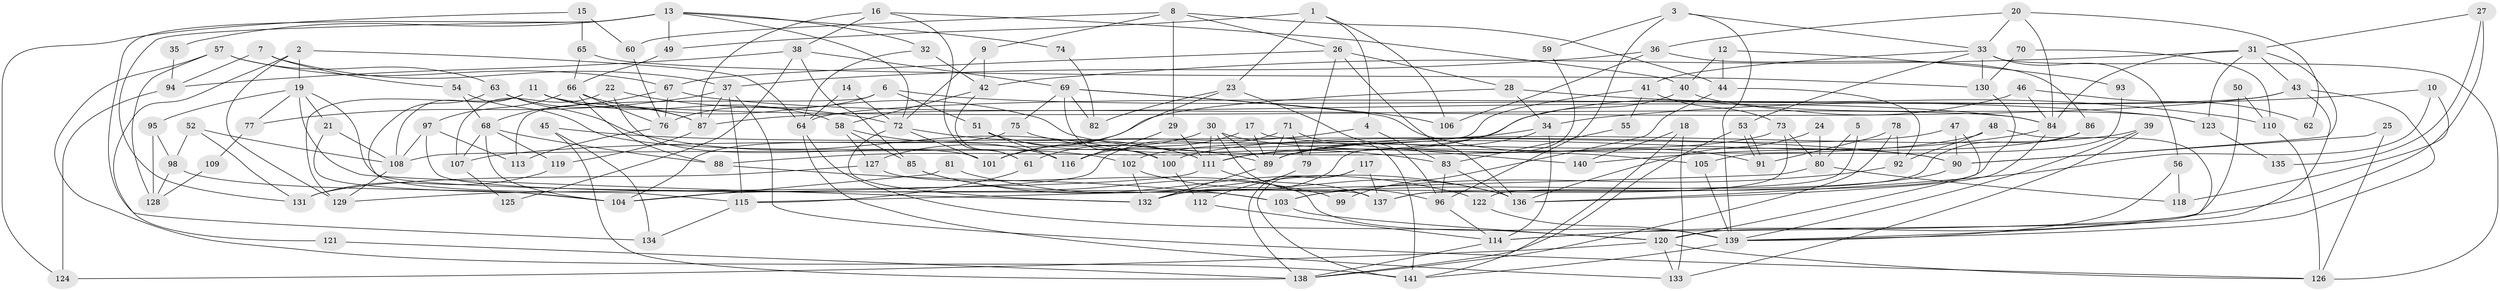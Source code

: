 // Generated by graph-tools (version 1.1) at 2025/36/03/09/25 02:36:10]
// undirected, 141 vertices, 282 edges
graph export_dot {
graph [start="1"]
  node [color=gray90,style=filled];
  1;
  2;
  3;
  4;
  5;
  6;
  7;
  8;
  9;
  10;
  11;
  12;
  13;
  14;
  15;
  16;
  17;
  18;
  19;
  20;
  21;
  22;
  23;
  24;
  25;
  26;
  27;
  28;
  29;
  30;
  31;
  32;
  33;
  34;
  35;
  36;
  37;
  38;
  39;
  40;
  41;
  42;
  43;
  44;
  45;
  46;
  47;
  48;
  49;
  50;
  51;
  52;
  53;
  54;
  55;
  56;
  57;
  58;
  59;
  60;
  61;
  62;
  63;
  64;
  65;
  66;
  67;
  68;
  69;
  70;
  71;
  72;
  73;
  74;
  75;
  76;
  77;
  78;
  79;
  80;
  81;
  82;
  83;
  84;
  85;
  86;
  87;
  88;
  89;
  90;
  91;
  92;
  93;
  94;
  95;
  96;
  97;
  98;
  99;
  100;
  101;
  102;
  103;
  104;
  105;
  106;
  107;
  108;
  109;
  110;
  111;
  112;
  113;
  114;
  115;
  116;
  117;
  118;
  119;
  120;
  121;
  122;
  123;
  124;
  125;
  126;
  127;
  128;
  129;
  130;
  131;
  132;
  133;
  134;
  135;
  136;
  137;
  138;
  139;
  140;
  141;
  1 -- 49;
  1 -- 106;
  1 -- 4;
  1 -- 23;
  2 -- 129;
  2 -- 19;
  2 -- 64;
  2 -- 121;
  3 -- 33;
  3 -- 96;
  3 -- 59;
  3 -- 139;
  4 -- 101;
  4 -- 83;
  5 -- 80;
  5 -- 122;
  6 -- 51;
  6 -- 76;
  6 -- 113;
  6 -- 123;
  7 -- 37;
  7 -- 54;
  7 -- 94;
  8 -- 26;
  8 -- 60;
  8 -- 9;
  8 -- 29;
  8 -- 44;
  9 -- 72;
  9 -- 42;
  10 -- 118;
  10 -- 136;
  10 -- 34;
  11 -- 129;
  11 -- 87;
  11 -- 58;
  11 -- 84;
  11 -- 108;
  12 -- 44;
  12 -- 40;
  12 -- 93;
  13 -- 32;
  13 -- 134;
  13 -- 35;
  13 -- 49;
  13 -- 72;
  13 -- 74;
  13 -- 131;
  14 -- 72;
  14 -- 64;
  15 -- 124;
  15 -- 65;
  15 -- 60;
  16 -- 61;
  16 -- 87;
  16 -- 38;
  16 -- 40;
  17 -- 116;
  17 -- 89;
  17 -- 140;
  18 -- 140;
  18 -- 133;
  18 -- 141;
  19 -- 132;
  19 -- 103;
  19 -- 21;
  19 -- 77;
  19 -- 95;
  20 -- 33;
  20 -- 84;
  20 -- 36;
  20 -- 62;
  21 -- 108;
  21 -- 104;
  22 -- 101;
  22 -- 72;
  22 -- 107;
  23 -- 96;
  23 -- 82;
  23 -- 101;
  24 -- 80;
  24 -- 136;
  25 -- 90;
  25 -- 126;
  26 -- 67;
  26 -- 28;
  26 -- 79;
  26 -- 136;
  27 -- 114;
  27 -- 31;
  27 -- 135;
  28 -- 34;
  28 -- 127;
  28 -- 110;
  29 -- 111;
  29 -- 116;
  30 -- 89;
  30 -- 61;
  30 -- 96;
  30 -- 105;
  30 -- 111;
  31 -- 123;
  31 -- 42;
  31 -- 43;
  31 -- 84;
  31 -- 90;
  32 -- 42;
  32 -- 64;
  33 -- 41;
  33 -- 53;
  33 -- 56;
  33 -- 126;
  33 -- 130;
  34 -- 89;
  34 -- 107;
  34 -- 114;
  35 -- 94;
  36 -- 37;
  36 -- 86;
  36 -- 106;
  37 -- 126;
  37 -- 87;
  37 -- 77;
  37 -- 115;
  38 -- 69;
  38 -- 85;
  38 -- 94;
  38 -- 125;
  39 -- 89;
  39 -- 133;
  39 -- 139;
  40 -- 111;
  40 -- 123;
  41 -- 108;
  41 -- 73;
  41 -- 55;
  42 -- 58;
  42 -- 61;
  43 -- 139;
  43 -- 64;
  43 -- 87;
  43 -- 120;
  44 -- 92;
  44 -- 99;
  45 -- 90;
  45 -- 138;
  45 -- 134;
  46 -- 88;
  46 -- 84;
  46 -- 62;
  47 -- 90;
  47 -- 120;
  47 -- 100;
  48 -- 111;
  48 -- 139;
  48 -- 92;
  49 -- 66;
  50 -- 110;
  50 -- 114;
  51 -- 89;
  51 -- 116;
  51 -- 111;
  52 -- 98;
  52 -- 108;
  52 -- 131;
  53 -- 91;
  53 -- 91;
  53 -- 138;
  54 -- 102;
  54 -- 68;
  55 -- 83;
  56 -- 139;
  56 -- 118;
  57 -- 141;
  57 -- 67;
  57 -- 63;
  57 -- 128;
  58 -- 127;
  58 -- 85;
  58 -- 116;
  59 -- 132;
  60 -- 76;
  61 -- 115;
  63 -- 87;
  63 -- 100;
  63 -- 115;
  64 -- 120;
  64 -- 133;
  65 -- 130;
  65 -- 66;
  66 -- 76;
  66 -- 88;
  66 -- 90;
  66 -- 97;
  67 -- 84;
  67 -- 68;
  67 -- 76;
  68 -- 107;
  68 -- 104;
  68 -- 88;
  68 -- 119;
  69 -- 100;
  69 -- 75;
  69 -- 82;
  69 -- 91;
  69 -- 106;
  70 -- 130;
  70 -- 110;
  71 -- 79;
  71 -- 141;
  71 -- 89;
  71 -- 104;
  72 -- 111;
  72 -- 101;
  72 -- 132;
  73 -- 102;
  73 -- 137;
  73 -- 80;
  74 -- 82;
  75 -- 83;
  75 -- 104;
  76 -- 113;
  77 -- 109;
  78 -- 92;
  78 -- 91;
  78 -- 138;
  79 -- 112;
  80 -- 115;
  80 -- 118;
  81 -- 136;
  81 -- 104;
  83 -- 136;
  83 -- 96;
  84 -- 136;
  84 -- 140;
  85 -- 99;
  85 -- 122;
  86 -- 132;
  86 -- 89;
  87 -- 119;
  88 -- 103;
  89 -- 132;
  90 -- 103;
  92 -- 103;
  93 -- 105;
  94 -- 124;
  95 -- 98;
  95 -- 128;
  96 -- 114;
  97 -- 137;
  97 -- 108;
  97 -- 113;
  98 -- 128;
  98 -- 104;
  100 -- 112;
  102 -- 136;
  102 -- 132;
  103 -- 120;
  105 -- 139;
  107 -- 125;
  108 -- 129;
  109 -- 128;
  110 -- 126;
  111 -- 129;
  111 -- 137;
  112 -- 114;
  114 -- 138;
  115 -- 134;
  117 -- 141;
  117 -- 138;
  117 -- 137;
  119 -- 131;
  120 -- 124;
  120 -- 126;
  120 -- 133;
  121 -- 138;
  122 -- 139;
  123 -- 135;
  127 -- 131;
  127 -- 139;
  130 -- 137;
  139 -- 141;
}
